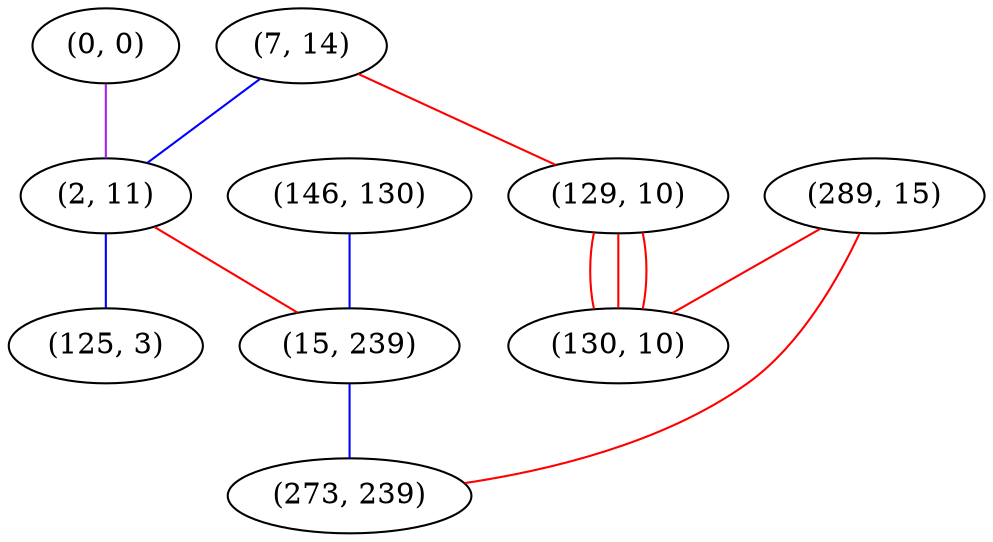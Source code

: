graph "" {
"(7, 14)";
"(0, 0)";
"(146, 130)";
"(2, 11)";
"(289, 15)";
"(125, 3)";
"(129, 10)";
"(130, 10)";
"(15, 239)";
"(273, 239)";
"(7, 14)" -- "(129, 10)"  [color=red, key=0, weight=1];
"(7, 14)" -- "(2, 11)"  [color=blue, key=0, weight=3];
"(0, 0)" -- "(2, 11)"  [color=purple, key=0, weight=4];
"(146, 130)" -- "(15, 239)"  [color=blue, key=0, weight=3];
"(2, 11)" -- "(15, 239)"  [color=red, key=0, weight=1];
"(2, 11)" -- "(125, 3)"  [color=blue, key=0, weight=3];
"(289, 15)" -- "(273, 239)"  [color=red, key=0, weight=1];
"(289, 15)" -- "(130, 10)"  [color=red, key=0, weight=1];
"(129, 10)" -- "(130, 10)"  [color=red, key=0, weight=1];
"(129, 10)" -- "(130, 10)"  [color=red, key=1, weight=1];
"(129, 10)" -- "(130, 10)"  [color=red, key=2, weight=1];
"(15, 239)" -- "(273, 239)"  [color=blue, key=0, weight=3];
}
